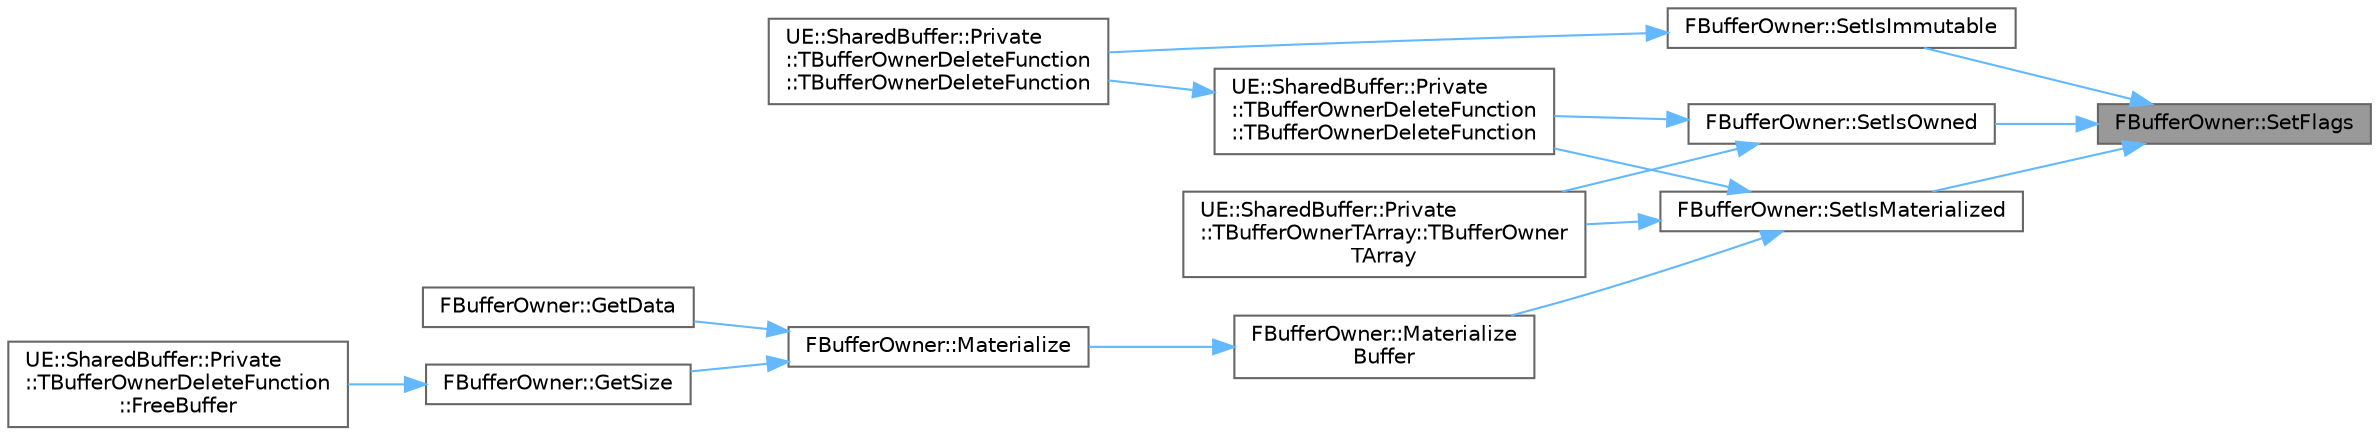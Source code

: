 digraph "FBufferOwner::SetFlags"
{
 // INTERACTIVE_SVG=YES
 // LATEX_PDF_SIZE
  bgcolor="transparent";
  edge [fontname=Helvetica,fontsize=10,labelfontname=Helvetica,labelfontsize=10];
  node [fontname=Helvetica,fontsize=10,shape=box,height=0.2,width=0.4];
  rankdir="RL";
  Node1 [id="Node000001",label="FBufferOwner::SetFlags",height=0.2,width=0.4,color="gray40", fillcolor="grey60", style="filled", fontcolor="black",tooltip=" "];
  Node1 -> Node2 [id="edge1_Node000001_Node000002",dir="back",color="steelblue1",style="solid",tooltip=" "];
  Node2 [id="Node000002",label="FBufferOwner::SetIsImmutable",height=0.2,width=0.4,color="grey40", fillcolor="white", style="filled",URL="$d3/d0f/classFBufferOwner.html#a8b1509a2a588526fde592219f713ac5a",tooltip=" "];
  Node2 -> Node3 [id="edge2_Node000002_Node000003",dir="back",color="steelblue1",style="solid",tooltip=" "];
  Node3 [id="Node000003",label="UE::SharedBuffer::Private\l::TBufferOwnerDeleteFunction\l::TBufferOwnerDeleteFunction",height=0.2,width=0.4,color="grey40", fillcolor="white", style="filled",URL="$d1/d7c/classUE_1_1SharedBuffer_1_1Private_1_1TBufferOwnerDeleteFunction.html#aea21f0782c91aa760939ed1556a01f64",tooltip=" "];
  Node1 -> Node4 [id="edge3_Node000001_Node000004",dir="back",color="steelblue1",style="solid",tooltip=" "];
  Node4 [id="Node000004",label="FBufferOwner::SetIsMaterialized",height=0.2,width=0.4,color="grey40", fillcolor="white", style="filled",URL="$d3/d0f/classFBufferOwner.html#ab554d4f4bd1a9cee7eb8ad5352bad0d7",tooltip=" "];
  Node4 -> Node5 [id="edge4_Node000004_Node000005",dir="back",color="steelblue1",style="solid",tooltip=" "];
  Node5 [id="Node000005",label="UE::SharedBuffer::Private\l::TBufferOwnerDeleteFunction\l::TBufferOwnerDeleteFunction",height=0.2,width=0.4,color="grey40", fillcolor="white", style="filled",URL="$d1/d7c/classUE_1_1SharedBuffer_1_1Private_1_1TBufferOwnerDeleteFunction.html#a2e448b63af2982ba632e94726c2c6a37",tooltip=" "];
  Node5 -> Node3 [id="edge5_Node000005_Node000003",dir="back",color="steelblue1",style="solid",tooltip=" "];
  Node4 -> Node6 [id="edge6_Node000004_Node000006",dir="back",color="steelblue1",style="solid",tooltip=" "];
  Node6 [id="Node000006",label="UE::SharedBuffer::Private\l::TBufferOwnerTArray::TBufferOwner\lTArray",height=0.2,width=0.4,color="grey40", fillcolor="white", style="filled",URL="$df/db1/classUE_1_1SharedBuffer_1_1Private_1_1TBufferOwnerTArray.html#a00b0d5af71048cdb60d3f1b1ed1c4a1f",tooltip=" "];
  Node4 -> Node7 [id="edge7_Node000004_Node000007",dir="back",color="steelblue1",style="solid",tooltip=" "];
  Node7 [id="Node000007",label="FBufferOwner::Materialize\lBuffer",height=0.2,width=0.4,color="grey40", fillcolor="white", style="filled",URL="$d3/d0f/classFBufferOwner.html#a9bed6771f9e608cf49686f1ed7766be1",tooltip="Materialize the buffer by making it ready to be accessed."];
  Node7 -> Node8 [id="edge8_Node000007_Node000008",dir="back",color="steelblue1",style="solid",tooltip=" "];
  Node8 [id="Node000008",label="FBufferOwner::Materialize",height=0.2,width=0.4,color="grey40", fillcolor="white", style="filled",URL="$d3/d0f/classFBufferOwner.html#a4c7cb814e41d26d15efd3bb764d1064e",tooltip=" "];
  Node8 -> Node9 [id="edge9_Node000008_Node000009",dir="back",color="steelblue1",style="solid",tooltip=" "];
  Node9 [id="Node000009",label="FBufferOwner::GetData",height=0.2,width=0.4,color="grey40", fillcolor="white", style="filled",URL="$d3/d0f/classFBufferOwner.html#a4e5787220f88c685aa9be8400eff6b15",tooltip=" "];
  Node8 -> Node10 [id="edge10_Node000008_Node000010",dir="back",color="steelblue1",style="solid",tooltip=" "];
  Node10 [id="Node000010",label="FBufferOwner::GetSize",height=0.2,width=0.4,color="grey40", fillcolor="white", style="filled",URL="$d3/d0f/classFBufferOwner.html#a70712cc75c3ebbd87e600ba6b391e149",tooltip=" "];
  Node10 -> Node11 [id="edge11_Node000010_Node000011",dir="back",color="steelblue1",style="solid",tooltip=" "];
  Node11 [id="Node000011",label="UE::SharedBuffer::Private\l::TBufferOwnerDeleteFunction\l::FreeBuffer",height=0.2,width=0.4,color="grey40", fillcolor="white", style="filled",URL="$d1/d7c/classUE_1_1SharedBuffer_1_1Private_1_1TBufferOwnerDeleteFunction.html#a57a7009e5dc6897397daf58fe0adbf28",tooltip="Free the buffer and any associated resources."];
  Node1 -> Node12 [id="edge12_Node000001_Node000012",dir="back",color="steelblue1",style="solid",tooltip=" "];
  Node12 [id="Node000012",label="FBufferOwner::SetIsOwned",height=0.2,width=0.4,color="grey40", fillcolor="white", style="filled",URL="$d3/d0f/classFBufferOwner.html#a385e57535efd71ac9177c9be11267741",tooltip=" "];
  Node12 -> Node5 [id="edge13_Node000012_Node000005",dir="back",color="steelblue1",style="solid",tooltip=" "];
  Node12 -> Node6 [id="edge14_Node000012_Node000006",dir="back",color="steelblue1",style="solid",tooltip=" "];
}

